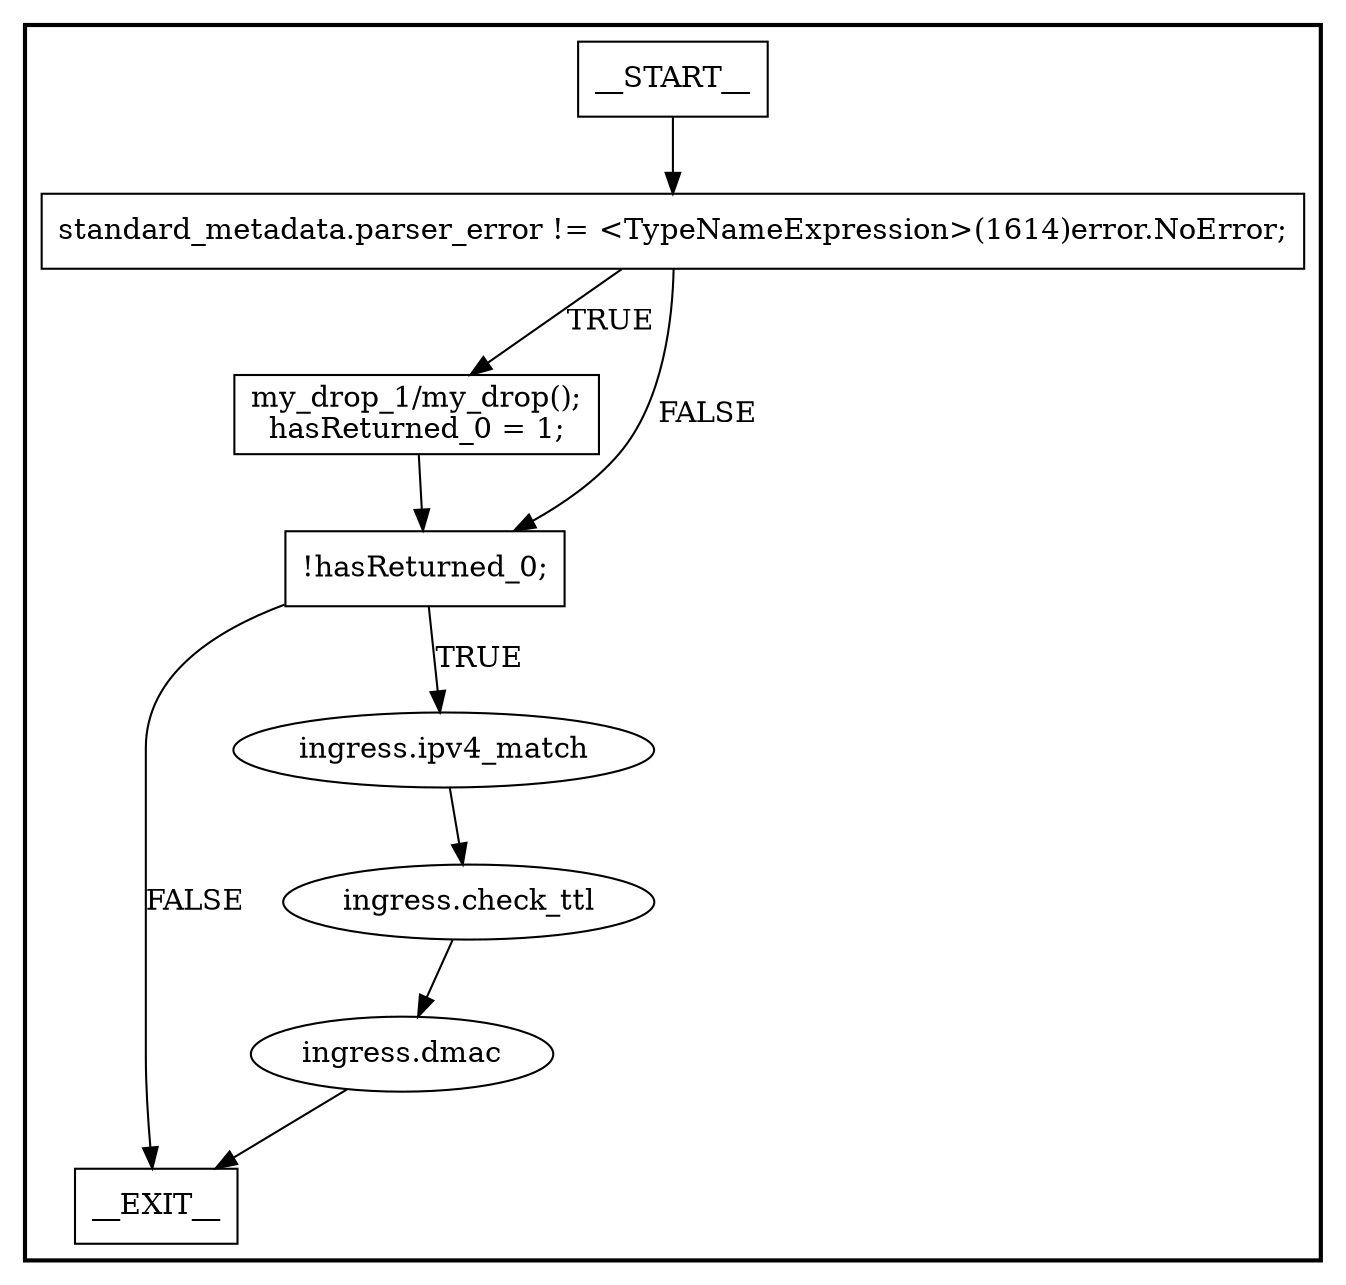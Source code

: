 digraph ingress {
subgraph cluster {
graph [
label="", labeljust=r, style=bold];
0[label=__START__, margin="", shape=rectangle, style=solid];
1[label=__EXIT__, margin="", shape=rectangle, style=solid];
2[label="standard_metadata.parser_error != <TypeNameExpression>(1614)error.NoError;", margin="", shape=rectangle, style=solid];
3[label="my_drop_1/my_drop();
hasReturned_0 = 1;", margin="", shape=rectangle, style=solid];
4[label="!hasReturned_0;", margin="", shape=rectangle, style=solid];
5[label="ingress.ipv4_match", margin="", shape=ellipse, style=solid];
6[label="ingress.check_ttl", margin="", shape=ellipse, style=solid];
7[label="ingress.dmac", margin="", shape=ellipse, style=solid];
0 -> 2[label=""];
2 -> 3[label=TRUE];
2 -> 4[label=FALSE];
3 -> 4[label=""];
4 -> 5[label=TRUE];
4 -> 1[label=FALSE];
5 -> 6[label=""];
6 -> 7[label=""];
7 -> 1[label=""];
}
}
